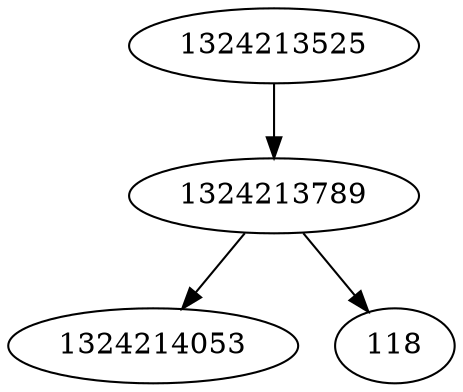 strict digraph  {
1324213525;
1324213789;
1324214053;
118;
1324213525 -> 1324213789;
1324213789 -> 1324214053;
1324213789 -> 118;
}
